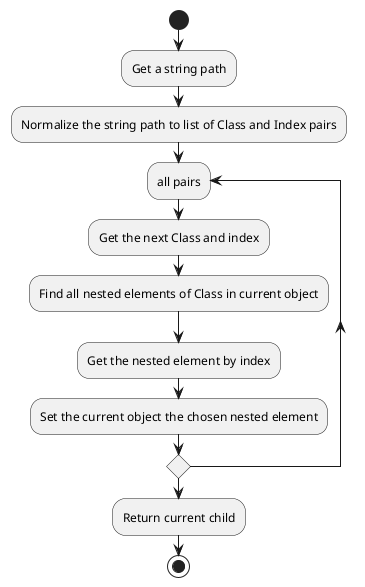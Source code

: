 @startuml
'https://plantuml.com/activity-diagram-beta

start
:Get a string path;
:Normalize the string path to list of Class and Index pairs;
repeat :all pairs;
:Get the next Class and index;
:Find all nested elements of Class in current object;
:Get the nested element by index;
:Set the current object the chosen nested element;
repeat while
:Return current child;
stop

@enduml
